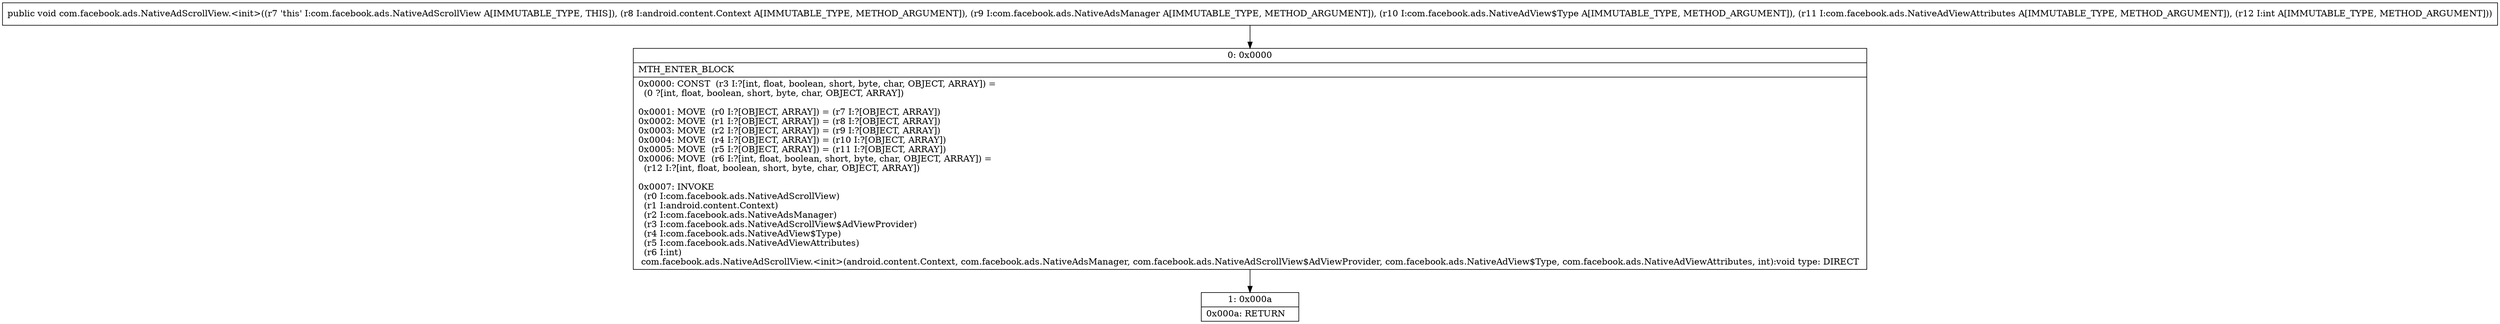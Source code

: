 digraph "CFG forcom.facebook.ads.NativeAdScrollView.\<init\>(Landroid\/content\/Context;Lcom\/facebook\/ads\/NativeAdsManager;Lcom\/facebook\/ads\/NativeAdView$Type;Lcom\/facebook\/ads\/NativeAdViewAttributes;I)V" {
Node_0 [shape=record,label="{0\:\ 0x0000|MTH_ENTER_BLOCK\l|0x0000: CONST  (r3 I:?[int, float, boolean, short, byte, char, OBJECT, ARRAY]) = \l  (0 ?[int, float, boolean, short, byte, char, OBJECT, ARRAY])\l \l0x0001: MOVE  (r0 I:?[OBJECT, ARRAY]) = (r7 I:?[OBJECT, ARRAY]) \l0x0002: MOVE  (r1 I:?[OBJECT, ARRAY]) = (r8 I:?[OBJECT, ARRAY]) \l0x0003: MOVE  (r2 I:?[OBJECT, ARRAY]) = (r9 I:?[OBJECT, ARRAY]) \l0x0004: MOVE  (r4 I:?[OBJECT, ARRAY]) = (r10 I:?[OBJECT, ARRAY]) \l0x0005: MOVE  (r5 I:?[OBJECT, ARRAY]) = (r11 I:?[OBJECT, ARRAY]) \l0x0006: MOVE  (r6 I:?[int, float, boolean, short, byte, char, OBJECT, ARRAY]) = \l  (r12 I:?[int, float, boolean, short, byte, char, OBJECT, ARRAY])\l \l0x0007: INVOKE  \l  (r0 I:com.facebook.ads.NativeAdScrollView)\l  (r1 I:android.content.Context)\l  (r2 I:com.facebook.ads.NativeAdsManager)\l  (r3 I:com.facebook.ads.NativeAdScrollView$AdViewProvider)\l  (r4 I:com.facebook.ads.NativeAdView$Type)\l  (r5 I:com.facebook.ads.NativeAdViewAttributes)\l  (r6 I:int)\l com.facebook.ads.NativeAdScrollView.\<init\>(android.content.Context, com.facebook.ads.NativeAdsManager, com.facebook.ads.NativeAdScrollView$AdViewProvider, com.facebook.ads.NativeAdView$Type, com.facebook.ads.NativeAdViewAttributes, int):void type: DIRECT \l}"];
Node_1 [shape=record,label="{1\:\ 0x000a|0x000a: RETURN   \l}"];
MethodNode[shape=record,label="{public void com.facebook.ads.NativeAdScrollView.\<init\>((r7 'this' I:com.facebook.ads.NativeAdScrollView A[IMMUTABLE_TYPE, THIS]), (r8 I:android.content.Context A[IMMUTABLE_TYPE, METHOD_ARGUMENT]), (r9 I:com.facebook.ads.NativeAdsManager A[IMMUTABLE_TYPE, METHOD_ARGUMENT]), (r10 I:com.facebook.ads.NativeAdView$Type A[IMMUTABLE_TYPE, METHOD_ARGUMENT]), (r11 I:com.facebook.ads.NativeAdViewAttributes A[IMMUTABLE_TYPE, METHOD_ARGUMENT]), (r12 I:int A[IMMUTABLE_TYPE, METHOD_ARGUMENT])) }"];
MethodNode -> Node_0;
Node_0 -> Node_1;
}

